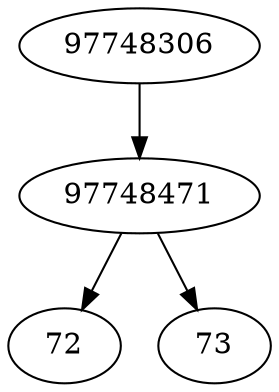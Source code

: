 strict digraph  {
72;
73;
97748306;
97748471;
97748306 -> 97748471;
97748471 -> 72;
97748471 -> 73;
}
